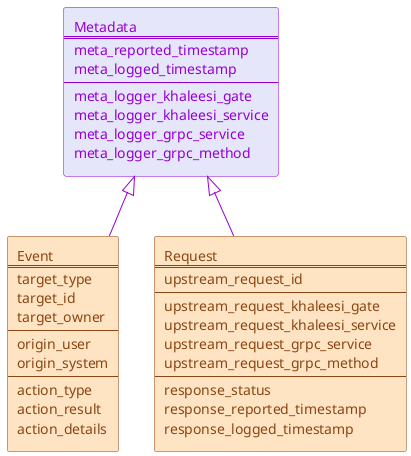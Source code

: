 @startuml
' ********************************************* STYLE **********************************************
<style>
agent {
  BackgroundColor lavender
  LineColor darkviolet
  FontColor darkviolet
}
rectangle {
  BackgroundColor bisque
  LineColor saddlebrown
  FontColor saddlebrown
}
</style>

' ******************************************** OBJECTS *********************************************
agent metadata[
  Metadata
  ====
  meta_reported_timestamp
  meta_logged_timestamp
  ----
  meta_logger_khaleesi_gate
  meta_logger_khaleesi_service
  meta_logger_grpc_service
  meta_logger_grpc_method
]

rectangle event [
  Event
  ====
  target_type
  target_id
  target_owner
  ----
  origin_user
  origin_system
  ----
  action_type
  action_result
  action_details
]
rectangle request [
  Request
  ====
  upstream_request_id
  ----
  upstream_request_khaleesi_gate
  upstream_request_khaleesi_service
  upstream_request_grpc_service
  upstream_request_grpc_method
  ----
  response_status
  response_reported_timestamp
  response_logged_timestamp
]

' ******************************************* RELATIONS ********************************************
metadata ^-- event #darkviolet;text:darkviolet
metadata ^-- request #darkviolet;text:darkviolet

@enduml